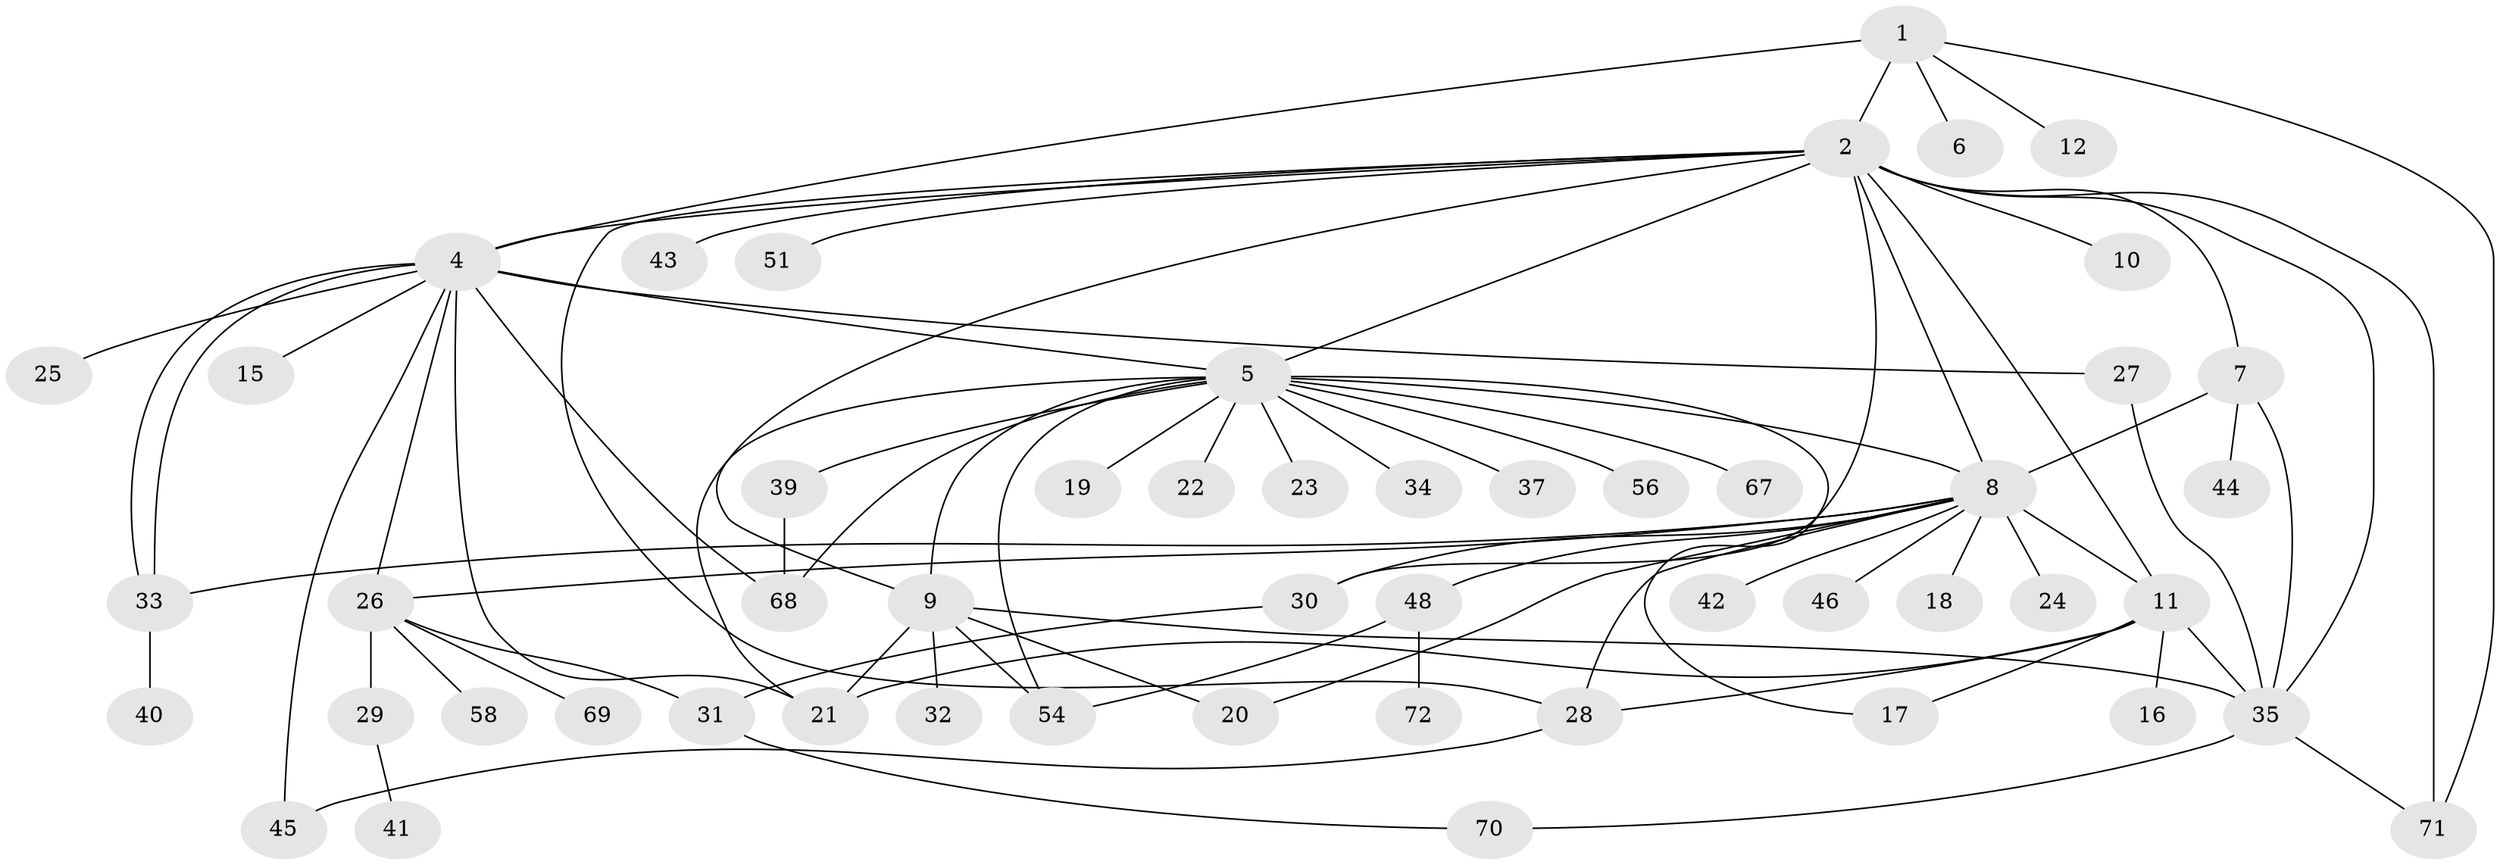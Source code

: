 // Generated by graph-tools (version 1.1) at 2025/23/03/03/25 07:23:52]
// undirected, 52 vertices, 81 edges
graph export_dot {
graph [start="1"]
  node [color=gray90,style=filled];
  1 [super="+3"];
  2 [super="+63"];
  4 [super="+61"];
  5 [super="+36"];
  6;
  7;
  8 [super="+13"];
  9 [super="+14"];
  10;
  11 [super="+49"];
  12;
  15 [super="+66"];
  16;
  17;
  18 [super="+38"];
  19;
  20 [super="+62"];
  21 [super="+60"];
  22 [super="+53"];
  23;
  24;
  25;
  26 [super="+59"];
  27;
  28;
  29;
  30;
  31 [super="+52"];
  32;
  33;
  34;
  35 [super="+65"];
  37;
  39 [super="+64"];
  40 [super="+55"];
  41;
  42;
  43;
  44;
  45 [super="+47"];
  46 [super="+50"];
  48 [super="+57"];
  51;
  54;
  56;
  58;
  67;
  68;
  69 [super="+73"];
  70;
  71;
  72;
  1 -- 2;
  1 -- 4 [weight=2];
  1 -- 6;
  1 -- 71;
  1 -- 12;
  2 -- 4;
  2 -- 7;
  2 -- 8;
  2 -- 9;
  2 -- 10;
  2 -- 11;
  2 -- 30;
  2 -- 35 [weight=2];
  2 -- 43;
  2 -- 51;
  2 -- 71;
  2 -- 5;
  2 -- 28;
  4 -- 5;
  4 -- 15;
  4 -- 21 [weight=3];
  4 -- 25;
  4 -- 26;
  4 -- 27;
  4 -- 33;
  4 -- 33;
  4 -- 45;
  4 -- 68;
  5 -- 8;
  5 -- 9;
  5 -- 17;
  5 -- 19;
  5 -- 22;
  5 -- 23;
  5 -- 34;
  5 -- 39;
  5 -- 54;
  5 -- 67;
  5 -- 68;
  5 -- 21;
  5 -- 37;
  5 -- 56;
  7 -- 44;
  7 -- 35;
  7 -- 8;
  8 -- 11;
  8 -- 18;
  8 -- 28;
  8 -- 30;
  8 -- 33;
  8 -- 46;
  8 -- 48 [weight=2];
  8 -- 42;
  8 -- 24;
  8 -- 26;
  8 -- 20;
  9 -- 20;
  9 -- 32;
  9 -- 35 [weight=2];
  9 -- 54;
  9 -- 21;
  11 -- 16;
  11 -- 17;
  11 -- 21;
  11 -- 28;
  11 -- 35;
  26 -- 29;
  26 -- 31;
  26 -- 58;
  26 -- 69;
  27 -- 35;
  28 -- 45;
  29 -- 41;
  30 -- 31;
  31 -- 70;
  33 -- 40;
  35 -- 71;
  35 -- 70;
  39 -- 68;
  48 -- 72;
  48 -- 54;
}
